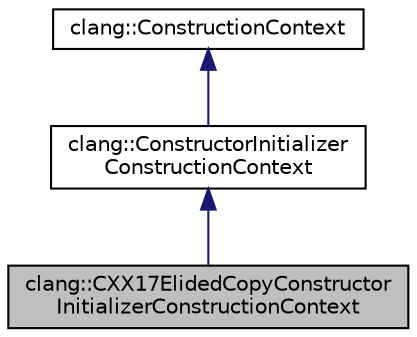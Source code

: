 digraph "clang::CXX17ElidedCopyConstructorInitializerConstructionContext"
{
 // LATEX_PDF_SIZE
  bgcolor="transparent";
  edge [fontname="Helvetica",fontsize="10",labelfontname="Helvetica",labelfontsize="10"];
  node [fontname="Helvetica",fontsize="10",shape=record];
  Node1 [label="clang::CXX17ElidedCopyConstructor\lInitializerConstructionContext",height=0.2,width=0.4,color="black", fillcolor="grey75", style="filled", fontcolor="black",tooltip="Represents construction into a field or a base class within a bigger object via a constructor initial..."];
  Node2 -> Node1 [dir="back",color="midnightblue",fontsize="10",style="solid",fontname="Helvetica"];
  Node2 [label="clang::ConstructorInitializer\lConstructionContext",height=0.2,width=0.4,color="black",URL="$classclang_1_1ConstructorInitializerConstructionContext.html",tooltip=" "];
  Node3 -> Node2 [dir="back",color="midnightblue",fontsize="10",style="solid",fontname="Helvetica"];
  Node3 [label="clang::ConstructionContext",height=0.2,width=0.4,color="black",URL="$classclang_1_1ConstructionContext.html",tooltip="ConstructionContext's subclasses describe different ways of constructing an object in C++."];
}

